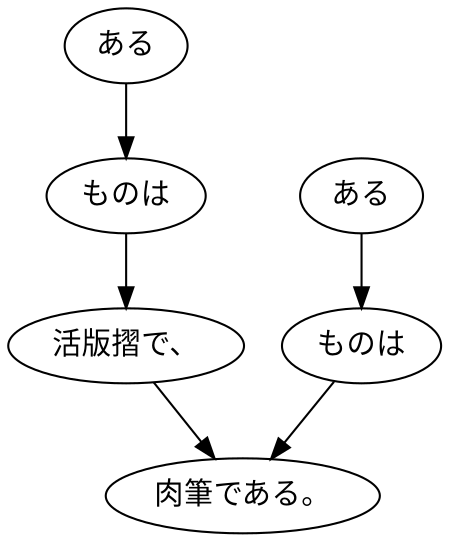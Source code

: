 digraph graph6541 {
	node0 [label="ある"];
	node1 [label="ものは"];
	node2 [label="活版摺で、"];
	node3 [label="ある"];
	node4 [label="ものは"];
	node5 [label="肉筆である。"];
	node0 -> node1;
	node1 -> node2;
	node2 -> node5;
	node3 -> node4;
	node4 -> node5;
}
